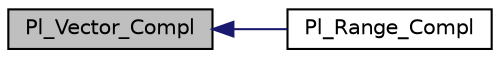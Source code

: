 digraph "Pl_Vector_Compl"
{
  edge [fontname="Helvetica",fontsize="10",labelfontname="Helvetica",labelfontsize="10"];
  node [fontname="Helvetica",fontsize="10",shape=record];
  rankdir="LR";
  Node1 [label="Pl_Vector_Compl",height=0.2,width=0.4,color="black", fillcolor="grey75", style="filled", fontcolor="black"];
  Node1 -> Node2 [dir="back",color="midnightblue",fontsize="10",style="solid"];
  Node2 [label="Pl_Range_Compl",height=0.2,width=0.4,color="black", fillcolor="white", style="filled",URL="$fd__range_8h.html#a087e9ffdf63c5a56e09a4c2ff4461bac"];
}
